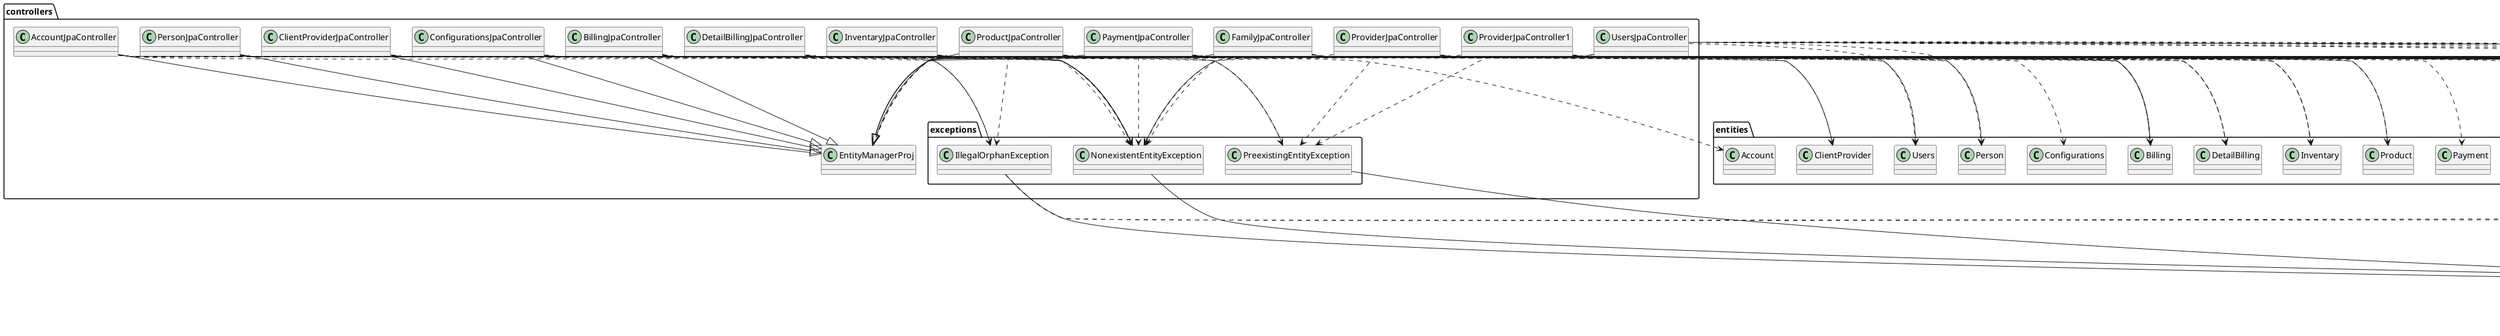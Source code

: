@startuml
class controllers.AccountJpaController
class controllers.BillingJpaController
class controllers.ClientProviderJpaController
class controllers.ConfigurationsJpaController
class controllers.DetailBillingJpaController
class controllers.EntityManagerProj
class controllers.FamilyJpaController
class controllers.InventaryJpaController
class controllers.PaymentJpaController
class controllers.PersonJpaController
class controllers.ProductJpaController
class controllers.ProviderJpaController
class controllers.ProviderJpaController1
class controllers.UsersJpaController
class controllers.exceptions.IllegalOrphanException
class controllers.exceptions.NonexistentEntityException
class controllers.exceptions.PreexistingEntityException
class entities.Account
class entities.Billing
class entities.ClientProvider
class entities.Configurations
class entities.DetailBilling
class entities.Family
class entities.Inventary
class entities.Payment
class entities.Person
class entities.Product
class entities.Provider
class entities.Users
class java.lang.Exception
class java.util.ArrayList
class java.util.List
class java.util.Map
class javax.persistence.EntityManager
class javax.persistence.EntityManagerFactory
class javax.persistence.EntityNotFoundException
class javax.persistence.Persistence
class javax.persistence.Query
class javax.persistence.criteria.CriteriaQuery
class javax.persistence.criteria.Root
interface java.io.Serializable
controllers.AccountJpaController --|> controllers.EntityManagerProj
controllers.AccountJpaController ..> controllers.exceptions.NonexistentEntityException
controllers.AccountJpaController ..> entities.Account
controllers.AccountJpaController ..> entities.Billing
controllers.AccountJpaController ..> java.util.List
controllers.AccountJpaController ..> javax.persistence.EntityManager
controllers.AccountJpaController ..> javax.persistence.EntityManagerFactory
controllers.AccountJpaController ..> javax.persistence.EntityNotFoundException
controllers.AccountJpaController ..> javax.persistence.Query
controllers.AccountJpaController ..> javax.persistence.criteria.CriteriaQuery
controllers.AccountJpaController ..> javax.persistence.criteria.Root
controllers.AccountJpaController --|> java.io.Serializable
controllers.BillingJpaController --|> controllers.EntityManagerProj
controllers.BillingJpaController ..> controllers.exceptions.IllegalOrphanException
controllers.BillingJpaController ..> controllers.exceptions.NonexistentEntityException
controllers.BillingJpaController ..> entities.Billing
controllers.BillingJpaController ..> entities.ClientProvider
controllers.BillingJpaController ..> entities.DetailBilling
controllers.BillingJpaController ..> entities.Inventary
controllers.BillingJpaController ..> java.util.ArrayList
controllers.BillingJpaController ..> java.util.List
controllers.BillingJpaController ..> java.util.Map
controllers.BillingJpaController ..> javax.persistence.EntityManager
controllers.BillingJpaController ..> javax.persistence.EntityNotFoundException
controllers.BillingJpaController ..> javax.persistence.Query
controllers.BillingJpaController ..> javax.persistence.criteria.CriteriaQuery
controllers.BillingJpaController ..> javax.persistence.criteria.Root
controllers.BillingJpaController --|> java.io.Serializable
controllers.ClientProviderJpaController --|> controllers.EntityManagerProj
controllers.ClientProviderJpaController ..> controllers.exceptions.IllegalOrphanException
controllers.ClientProviderJpaController ..> controllers.exceptions.NonexistentEntityException
controllers.ClientProviderJpaController ..> entities.Billing
controllers.ClientProviderJpaController ..> entities.ClientProvider
controllers.ClientProviderJpaController ..> entities.Person
controllers.ClientProviderJpaController ..> entities.Users
controllers.ClientProviderJpaController ..> java.util.ArrayList
controllers.ClientProviderJpaController ..> java.util.List
controllers.ClientProviderJpaController ..> java.util.Map
controllers.ClientProviderJpaController ..> javax.persistence.EntityManager
controllers.ClientProviderJpaController ..> javax.persistence.EntityManagerFactory
controllers.ClientProviderJpaController ..> javax.persistence.EntityNotFoundException
controllers.ClientProviderJpaController ..> javax.persistence.Query
controllers.ClientProviderJpaController ..> javax.persistence.criteria.CriteriaQuery
controllers.ClientProviderJpaController ..> javax.persistence.criteria.Root
controllers.ClientProviderJpaController --|> java.io.Serializable
controllers.ConfigurationsJpaController --|> controllers.EntityManagerProj
controllers.ConfigurationsJpaController ..> controllers.exceptions.NonexistentEntityException
controllers.ConfigurationsJpaController ..> controllers.exceptions.PreexistingEntityException
controllers.ConfigurationsJpaController ..> entities.Configurations
controllers.ConfigurationsJpaController ..> java.util.List
controllers.ConfigurationsJpaController ..> javax.persistence.EntityManager
controllers.ConfigurationsJpaController ..> javax.persistence.EntityManagerFactory
controllers.ConfigurationsJpaController ..> javax.persistence.EntityNotFoundException
controllers.ConfigurationsJpaController ..> javax.persistence.Query
controllers.ConfigurationsJpaController ..> javax.persistence.criteria.CriteriaQuery
controllers.ConfigurationsJpaController ..> javax.persistence.criteria.Root
controllers.ConfigurationsJpaController --|> java.io.Serializable
controllers.DetailBillingJpaController ..> controllers.exceptions.NonexistentEntityException
controllers.DetailBillingJpaController ..> controllers.exceptions.PreexistingEntityException
controllers.DetailBillingJpaController ..> entities.Billing
controllers.DetailBillingJpaController ..> entities.DetailBilling
controllers.DetailBillingJpaController ..> entities.Product
controllers.DetailBillingJpaController ..> java.util.List
controllers.DetailBillingJpaController ..> javax.persistence.EntityManager
controllers.DetailBillingJpaController ..> javax.persistence.EntityManagerFactory
controllers.DetailBillingJpaController ..> javax.persistence.EntityNotFoundException
controllers.DetailBillingJpaController ..> javax.persistence.Query
controllers.DetailBillingJpaController ..> javax.persistence.criteria.CriteriaQuery
controllers.DetailBillingJpaController ..> javax.persistence.criteria.Root
controllers.DetailBillingJpaController --|> java.io.Serializable
controllers.EntityManagerProj ..> javax.persistence.EntityManager
controllers.EntityManagerProj ..> javax.persistence.EntityManagerFactory
controllers.EntityManagerProj ..> javax.persistence.Persistence
controllers.FamilyJpaController --|> controllers.EntityManagerProj
controllers.FamilyJpaController ..> controllers.exceptions.NonexistentEntityException
controllers.FamilyJpaController ..> entities.Family
controllers.FamilyJpaController ..> java.util.List
controllers.FamilyJpaController ..> javax.persistence.EntityManager
controllers.FamilyJpaController ..> javax.persistence.EntityManagerFactory
controllers.FamilyJpaController ..> javax.persistence.EntityNotFoundException
controllers.FamilyJpaController ..> javax.persistence.Query
controllers.FamilyJpaController ..> javax.persistence.criteria.CriteriaQuery
controllers.FamilyJpaController ..> javax.persistence.criteria.Root
controllers.FamilyJpaController --|> java.io.Serializable
controllers.InventaryJpaController ..> controllers.exceptions.NonexistentEntityException
controllers.InventaryJpaController ..> controllers.exceptions.PreexistingEntityException
controllers.InventaryJpaController ..> entities.Billing
controllers.InventaryJpaController ..> entities.Inventary
controllers.InventaryJpaController ..> entities.Product
controllers.InventaryJpaController ..> java.util.List
controllers.InventaryJpaController ..> javax.persistence.EntityManager
controllers.InventaryJpaController ..> javax.persistence.EntityManagerFactory
controllers.InventaryJpaController ..> javax.persistence.EntityNotFoundException
controllers.InventaryJpaController ..> javax.persistence.Query
controllers.InventaryJpaController ..> javax.persistence.criteria.CriteriaQuery
controllers.InventaryJpaController ..> javax.persistence.criteria.Root
controllers.InventaryJpaController --|> java.io.Serializable
controllers.PaymentJpaController --|> controllers.EntityManagerProj
controllers.PaymentJpaController ..> controllers.exceptions.NonexistentEntityException
controllers.PaymentJpaController ..> entities.Payment
controllers.PaymentJpaController ..> java.util.List
controllers.PaymentJpaController ..> javax.persistence.EntityManager
controllers.PaymentJpaController ..> javax.persistence.EntityManagerFactory
controllers.PaymentJpaController ..> javax.persistence.EntityNotFoundException
controllers.PaymentJpaController ..> javax.persistence.Query
controllers.PaymentJpaController ..> javax.persistence.criteria.CriteriaQuery
controllers.PaymentJpaController ..> javax.persistence.criteria.Root
controllers.PaymentJpaController --|> java.io.Serializable
controllers.PersonJpaController --|> controllers.EntityManagerProj
controllers.PersonJpaController ..> controllers.exceptions.IllegalOrphanException
controllers.PersonJpaController ..> controllers.exceptions.NonexistentEntityException
controllers.PersonJpaController ..> entities.ClientProvider
controllers.PersonJpaController ..> entities.Person
controllers.PersonJpaController ..> entities.Users
controllers.PersonJpaController ..> java.util.ArrayList
controllers.PersonJpaController ..> java.util.List
controllers.PersonJpaController ..> javax.persistence.EntityManager
controllers.PersonJpaController ..> javax.persistence.EntityManagerFactory
controllers.PersonJpaController ..> javax.persistence.EntityNotFoundException
controllers.PersonJpaController ..> javax.persistence.Query
controllers.PersonJpaController ..> javax.persistence.criteria.CriteriaQuery
controllers.PersonJpaController ..> javax.persistence.criteria.Root
controllers.PersonJpaController --|> java.io.Serializable
controllers.ProductJpaController --|> controllers.EntityManagerProj
controllers.ProductJpaController ..> controllers.exceptions.IllegalOrphanException
controllers.ProductJpaController ..> controllers.exceptions.NonexistentEntityException
controllers.ProductJpaController ..> entities.DetailBilling
controllers.ProductJpaController ..> entities.Inventary
controllers.ProductJpaController ..> entities.Product
controllers.ProductJpaController ..> java.util.ArrayList
controllers.ProductJpaController ..> java.util.List
controllers.ProductJpaController ..> java.util.Map
controllers.ProductJpaController ..> javax.persistence.EntityManager
controllers.ProductJpaController ..> javax.persistence.EntityManagerFactory
controllers.ProductJpaController ..> javax.persistence.EntityNotFoundException
controllers.ProductJpaController ..> javax.persistence.Query
controllers.ProductJpaController ..> javax.persistence.criteria.CriteriaQuery
controllers.ProductJpaController ..> javax.persistence.criteria.Root
controllers.ProductJpaController --|> java.io.Serializable
controllers.ProviderJpaController ..> controllers.exceptions.NonexistentEntityException
controllers.ProviderJpaController ..> controllers.exceptions.PreexistingEntityException
controllers.ProviderJpaController ..> entities.Provider
controllers.ProviderJpaController ..> java.util.List
controllers.ProviderJpaController ..> javax.persistence.EntityManager
controllers.ProviderJpaController ..> javax.persistence.EntityManagerFactory
controllers.ProviderJpaController ..> javax.persistence.EntityNotFoundException
controllers.ProviderJpaController ..> javax.persistence.Query
controllers.ProviderJpaController ..> javax.persistence.criteria.CriteriaQuery
controllers.ProviderJpaController ..> javax.persistence.criteria.Root
controllers.ProviderJpaController --|> java.io.Serializable
controllers.ProviderJpaController1 ..> controllers.exceptions.NonexistentEntityException
controllers.ProviderJpaController1 ..> controllers.exceptions.PreexistingEntityException
controllers.ProviderJpaController1 ..> entities.Provider
controllers.ProviderJpaController1 ..> java.util.List
controllers.ProviderJpaController1 ..> javax.persistence.EntityManager
controllers.ProviderJpaController1 ..> javax.persistence.EntityManagerFactory
controllers.ProviderJpaController1 ..> javax.persistence.EntityNotFoundException
controllers.ProviderJpaController1 ..> javax.persistence.Query
controllers.ProviderJpaController1 ..> javax.persistence.criteria.CriteriaQuery
controllers.ProviderJpaController1 ..> javax.persistence.criteria.Root
controllers.ProviderJpaController1 --|> java.io.Serializable
controllers.UsersJpaController --|> controllers.EntityManagerProj
controllers.UsersJpaController ..> controllers.exceptions.NonexistentEntityException
controllers.UsersJpaController ..> entities.Person
controllers.UsersJpaController ..> entities.Users
controllers.UsersJpaController ..> java.util.List
controllers.UsersJpaController ..> java.util.Map
controllers.UsersJpaController ..> javax.persistence.EntityManager
controllers.UsersJpaController ..> javax.persistence.EntityNotFoundException
controllers.UsersJpaController ..> javax.persistence.Query
controllers.UsersJpaController ..> javax.persistence.criteria.CriteriaQuery
controllers.UsersJpaController ..> javax.persistence.criteria.Root
controllers.UsersJpaController --|> java.io.Serializable
controllers.exceptions.IllegalOrphanException --|> java.lang.Exception
controllers.exceptions.IllegalOrphanException ..> java.util.ArrayList
controllers.exceptions.IllegalOrphanException ..> java.util.List
controllers.exceptions.NonexistentEntityException --|> java.lang.Exception
controllers.exceptions.PreexistingEntityException --|> java.lang.Exception
@enduml